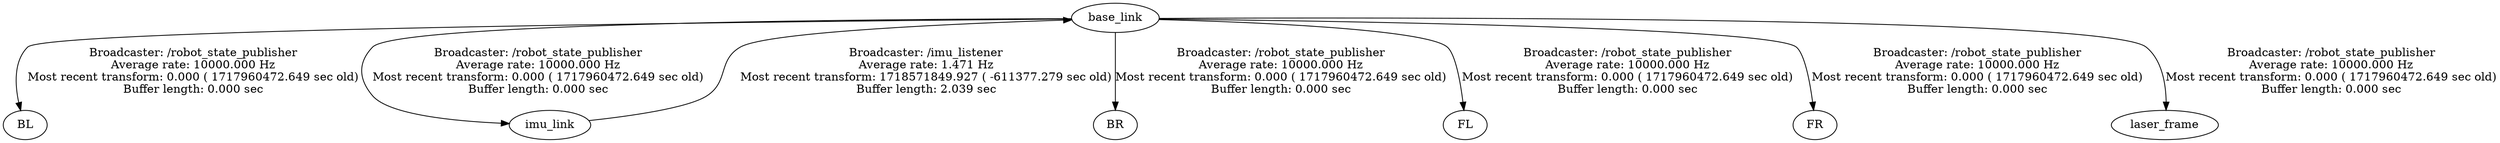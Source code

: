 digraph G {
"base_link" -> "BL"[label="Broadcaster: /robot_state_publisher\nAverage rate: 10000.000 Hz\nMost recent transform: 0.000 ( 1717960472.649 sec old)\nBuffer length: 0.000 sec\n"];
"imu_link" -> "base_link"[label="Broadcaster: /imu_listener\nAverage rate: 1.471 Hz\nMost recent transform: 1718571849.927 ( -611377.279 sec old)\nBuffer length: 2.039 sec\n"];
"base_link" -> "BR"[label="Broadcaster: /robot_state_publisher\nAverage rate: 10000.000 Hz\nMost recent transform: 0.000 ( 1717960472.649 sec old)\nBuffer length: 0.000 sec\n"];
"base_link" -> "FL"[label="Broadcaster: /robot_state_publisher\nAverage rate: 10000.000 Hz\nMost recent transform: 0.000 ( 1717960472.649 sec old)\nBuffer length: 0.000 sec\n"];
"base_link" -> "FR"[label="Broadcaster: /robot_state_publisher\nAverage rate: 10000.000 Hz\nMost recent transform: 0.000 ( 1717960472.649 sec old)\nBuffer length: 0.000 sec\n"];
"base_link" -> "imu_link"[label="Broadcaster: /robot_state_publisher\nAverage rate: 10000.000 Hz\nMost recent transform: 0.000 ( 1717960472.649 sec old)\nBuffer length: 0.000 sec\n"];
"base_link" -> "laser_frame"[label="Broadcaster: /robot_state_publisher\nAverage rate: 10000.000 Hz\nMost recent transform: 0.000 ( 1717960472.649 sec old)\nBuffer length: 0.000 sec\n"];
}